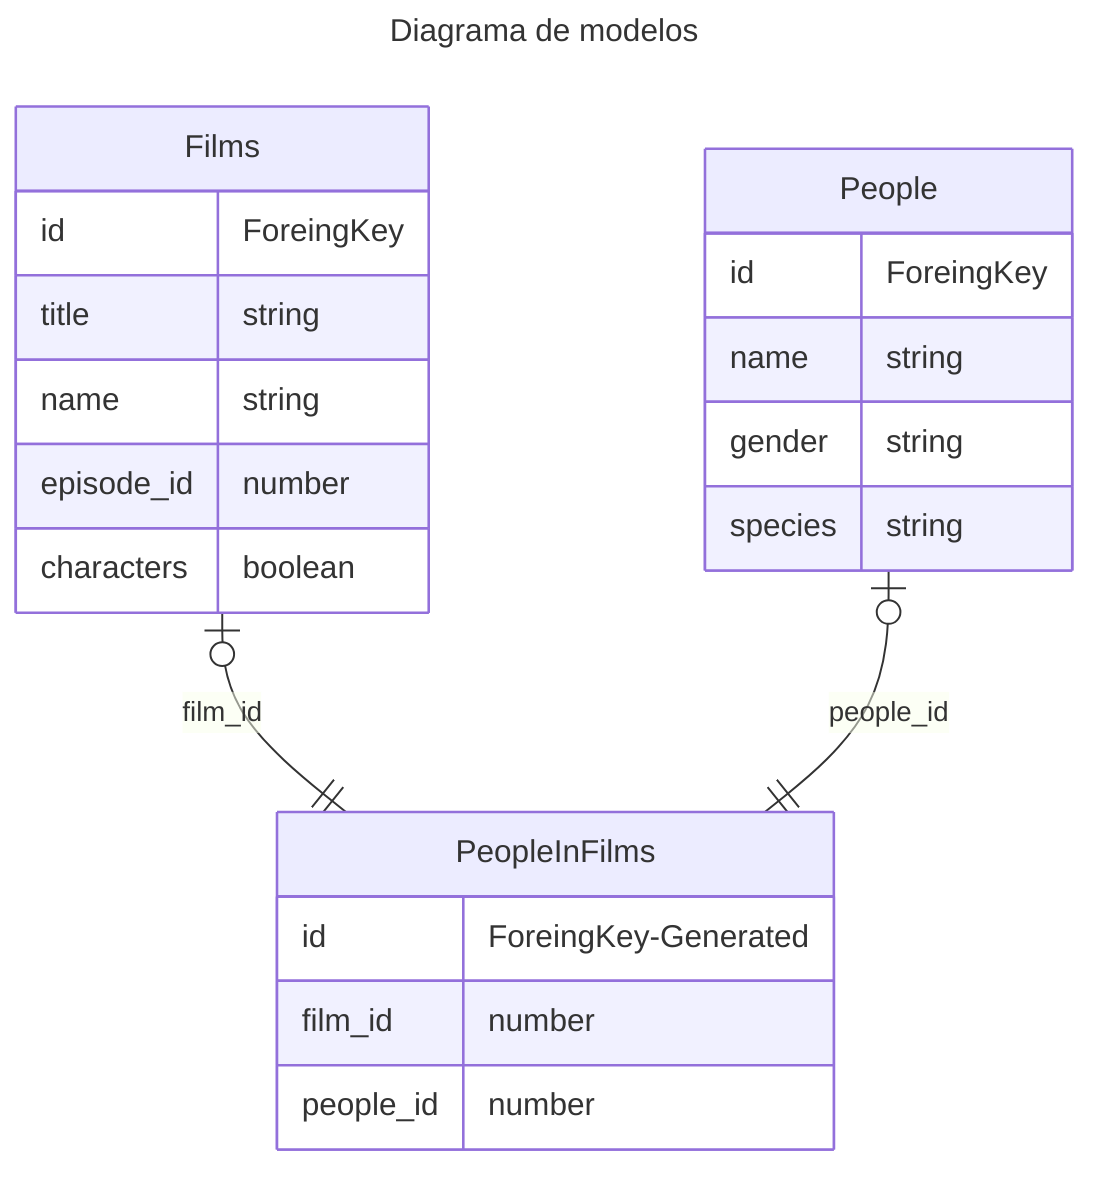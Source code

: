 ---
title: Diagrama de modelos
---
erDiagram 
    Films |o--|| PeopleInFilms : film_id
    People |o--|| PeopleInFilms : people_id

    Films {
        id ForeingKey
        title string
        name string
        episode_id number
        characters boolean
    }

    PeopleInFilms {
        id ForeingKey-Generated
        film_id number
        people_id number
    }
    
    People {
        id ForeingKey
        name string
        gender string
        species string
    }